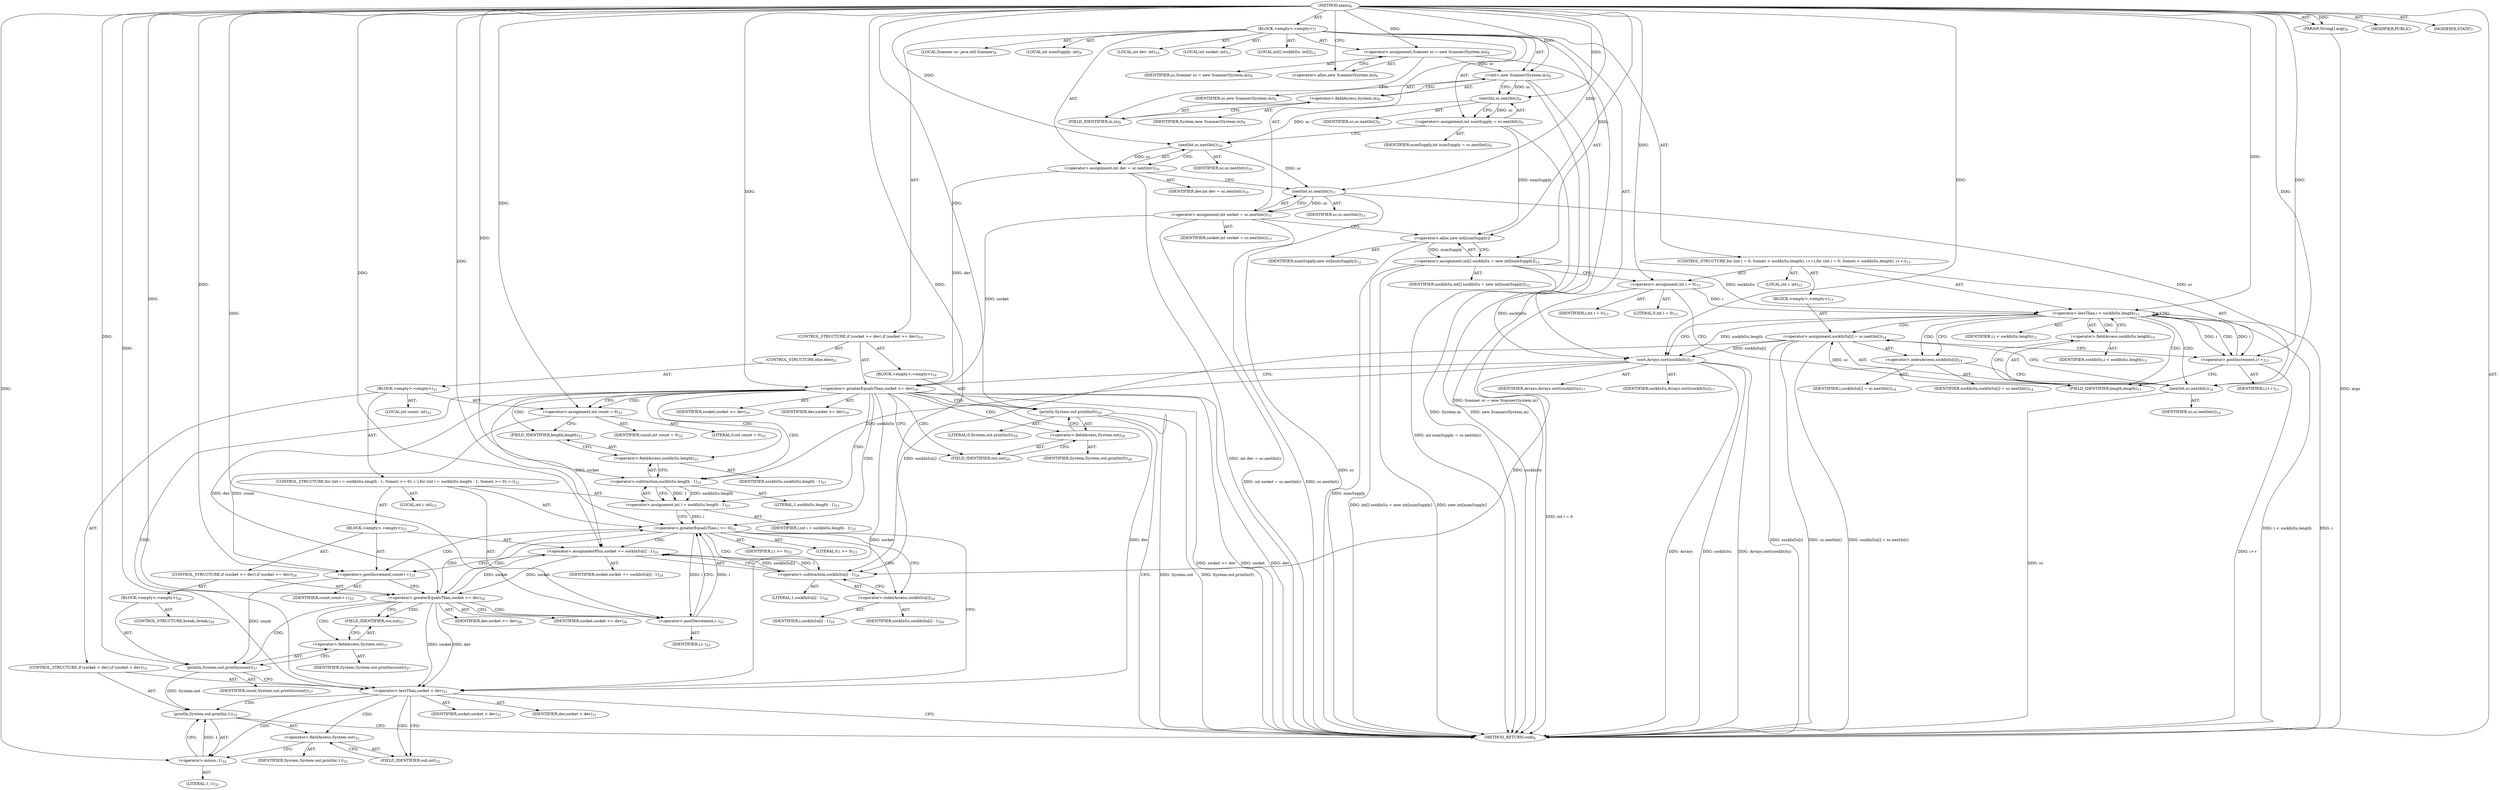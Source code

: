 digraph "main" {  
"19" [label = <(METHOD,main)<SUB>6</SUB>> ]
"20" [label = <(PARAM,String[] args)<SUB>6</SUB>> ]
"21" [label = <(BLOCK,&lt;empty&gt;,&lt;empty&gt;)<SUB>7</SUB>> ]
"4" [label = <(LOCAL,Scanner sc: java.util.Scanner)<SUB>8</SUB>> ]
"22" [label = <(&lt;operator&gt;.assignment,Scanner sc = new Scanner(System.in))<SUB>8</SUB>> ]
"23" [label = <(IDENTIFIER,sc,Scanner sc = new Scanner(System.in))<SUB>8</SUB>> ]
"24" [label = <(&lt;operator&gt;.alloc,new Scanner(System.in))<SUB>8</SUB>> ]
"25" [label = <(&lt;init&gt;,new Scanner(System.in))<SUB>8</SUB>> ]
"3" [label = <(IDENTIFIER,sc,new Scanner(System.in))<SUB>8</SUB>> ]
"26" [label = <(&lt;operator&gt;.fieldAccess,System.in)<SUB>8</SUB>> ]
"27" [label = <(IDENTIFIER,System,new Scanner(System.in))<SUB>8</SUB>> ]
"28" [label = <(FIELD_IDENTIFIER,in,in)<SUB>8</SUB>> ]
"29" [label = <(LOCAL,int numSupply: int)<SUB>9</SUB>> ]
"30" [label = <(&lt;operator&gt;.assignment,int numSupply = sc.nextInt())<SUB>9</SUB>> ]
"31" [label = <(IDENTIFIER,numSupply,int numSupply = sc.nextInt())<SUB>9</SUB>> ]
"32" [label = <(nextInt,sc.nextInt())<SUB>9</SUB>> ]
"33" [label = <(IDENTIFIER,sc,sc.nextInt())<SUB>9</SUB>> ]
"34" [label = <(LOCAL,int dev: int)<SUB>10</SUB>> ]
"35" [label = <(&lt;operator&gt;.assignment,int dev = sc.nextInt())<SUB>10</SUB>> ]
"36" [label = <(IDENTIFIER,dev,int dev = sc.nextInt())<SUB>10</SUB>> ]
"37" [label = <(nextInt,sc.nextInt())<SUB>10</SUB>> ]
"38" [label = <(IDENTIFIER,sc,sc.nextInt())<SUB>10</SUB>> ]
"39" [label = <(LOCAL,int socket: int)<SUB>11</SUB>> ]
"40" [label = <(&lt;operator&gt;.assignment,int socket = sc.nextInt())<SUB>11</SUB>> ]
"41" [label = <(IDENTIFIER,socket,int socket = sc.nextInt())<SUB>11</SUB>> ]
"42" [label = <(nextInt,sc.nextInt())<SUB>11</SUB>> ]
"43" [label = <(IDENTIFIER,sc,sc.nextInt())<SUB>11</SUB>> ]
"44" [label = <(LOCAL,int[] sockInSu: int[])<SUB>12</SUB>> ]
"45" [label = <(&lt;operator&gt;.assignment,int[] sockInSu = new int[numSupply])<SUB>12</SUB>> ]
"46" [label = <(IDENTIFIER,sockInSu,int[] sockInSu = new int[numSupply])<SUB>12</SUB>> ]
"47" [label = <(&lt;operator&gt;.alloc,new int[numSupply])> ]
"48" [label = <(IDENTIFIER,numSupply,new int[numSupply])<SUB>12</SUB>> ]
"49" [label = <(CONTROL_STRUCTURE,for (int i = 0; Some(i &lt; sockInSu.length); i++),for (int i = 0; Some(i &lt; sockInSu.length); i++))<SUB>13</SUB>> ]
"50" [label = <(LOCAL,int i: int)<SUB>13</SUB>> ]
"51" [label = <(&lt;operator&gt;.assignment,int i = 0)<SUB>13</SUB>> ]
"52" [label = <(IDENTIFIER,i,int i = 0)<SUB>13</SUB>> ]
"53" [label = <(LITERAL,0,int i = 0)<SUB>13</SUB>> ]
"54" [label = <(&lt;operator&gt;.lessThan,i &lt; sockInSu.length)<SUB>13</SUB>> ]
"55" [label = <(IDENTIFIER,i,i &lt; sockInSu.length)<SUB>13</SUB>> ]
"56" [label = <(&lt;operator&gt;.fieldAccess,sockInSu.length)<SUB>13</SUB>> ]
"57" [label = <(IDENTIFIER,sockInSu,i &lt; sockInSu.length)<SUB>13</SUB>> ]
"58" [label = <(FIELD_IDENTIFIER,length,length)<SUB>13</SUB>> ]
"59" [label = <(&lt;operator&gt;.postIncrement,i++)<SUB>13</SUB>> ]
"60" [label = <(IDENTIFIER,i,i++)<SUB>13</SUB>> ]
"61" [label = <(BLOCK,&lt;empty&gt;,&lt;empty&gt;)<SUB>13</SUB>> ]
"62" [label = <(&lt;operator&gt;.assignment,sockInSu[i] = sc.nextInt())<SUB>14</SUB>> ]
"63" [label = <(&lt;operator&gt;.indexAccess,sockInSu[i])<SUB>14</SUB>> ]
"64" [label = <(IDENTIFIER,sockInSu,sockInSu[i] = sc.nextInt())<SUB>14</SUB>> ]
"65" [label = <(IDENTIFIER,i,sockInSu[i] = sc.nextInt())<SUB>14</SUB>> ]
"66" [label = <(nextInt,sc.nextInt())<SUB>14</SUB>> ]
"67" [label = <(IDENTIFIER,sc,sc.nextInt())<SUB>14</SUB>> ]
"68" [label = <(sort,Arrays.sort(sockInSu))<SUB>17</SUB>> ]
"69" [label = <(IDENTIFIER,Arrays,Arrays.sort(sockInSu))<SUB>17</SUB>> ]
"70" [label = <(IDENTIFIER,sockInSu,Arrays.sort(sockInSu))<SUB>17</SUB>> ]
"71" [label = <(CONTROL_STRUCTURE,if (socket &gt;= dev),if (socket &gt;= dev))<SUB>19</SUB>> ]
"72" [label = <(&lt;operator&gt;.greaterEqualsThan,socket &gt;= dev)<SUB>19</SUB>> ]
"73" [label = <(IDENTIFIER,socket,socket &gt;= dev)<SUB>19</SUB>> ]
"74" [label = <(IDENTIFIER,dev,socket &gt;= dev)<SUB>19</SUB>> ]
"75" [label = <(BLOCK,&lt;empty&gt;,&lt;empty&gt;)<SUB>19</SUB>> ]
"76" [label = <(println,System.out.println(0))<SUB>20</SUB>> ]
"77" [label = <(&lt;operator&gt;.fieldAccess,System.out)<SUB>20</SUB>> ]
"78" [label = <(IDENTIFIER,System,System.out.println(0))<SUB>20</SUB>> ]
"79" [label = <(FIELD_IDENTIFIER,out,out)<SUB>20</SUB>> ]
"80" [label = <(LITERAL,0,System.out.println(0))<SUB>20</SUB>> ]
"81" [label = <(CONTROL_STRUCTURE,else,else)<SUB>21</SUB>> ]
"82" [label = <(BLOCK,&lt;empty&gt;,&lt;empty&gt;)<SUB>21</SUB>> ]
"83" [label = <(LOCAL,int count: int)<SUB>22</SUB>> ]
"84" [label = <(&lt;operator&gt;.assignment,int count = 0)<SUB>22</SUB>> ]
"85" [label = <(IDENTIFIER,count,int count = 0)<SUB>22</SUB>> ]
"86" [label = <(LITERAL,0,int count = 0)<SUB>22</SUB>> ]
"87" [label = <(CONTROL_STRUCTURE,for (int i = sockInSu.length - 1; Some(i &gt;= 0); i--),for (int i = sockInSu.length - 1; Some(i &gt;= 0); i--))<SUB>23</SUB>> ]
"88" [label = <(LOCAL,int i: int)<SUB>23</SUB>> ]
"89" [label = <(&lt;operator&gt;.assignment,int i = sockInSu.length - 1)<SUB>23</SUB>> ]
"90" [label = <(IDENTIFIER,i,int i = sockInSu.length - 1)<SUB>23</SUB>> ]
"91" [label = <(&lt;operator&gt;.subtraction,sockInSu.length - 1)<SUB>23</SUB>> ]
"92" [label = <(&lt;operator&gt;.fieldAccess,sockInSu.length)<SUB>23</SUB>> ]
"93" [label = <(IDENTIFIER,sockInSu,sockInSu.length - 1)<SUB>23</SUB>> ]
"94" [label = <(FIELD_IDENTIFIER,length,length)<SUB>23</SUB>> ]
"95" [label = <(LITERAL,1,sockInSu.length - 1)<SUB>23</SUB>> ]
"96" [label = <(&lt;operator&gt;.greaterEqualsThan,i &gt;= 0)<SUB>23</SUB>> ]
"97" [label = <(IDENTIFIER,i,i &gt;= 0)<SUB>23</SUB>> ]
"98" [label = <(LITERAL,0,i &gt;= 0)<SUB>23</SUB>> ]
"99" [label = <(&lt;operator&gt;.postDecrement,i--)<SUB>23</SUB>> ]
"100" [label = <(IDENTIFIER,i,i--)<SUB>23</SUB>> ]
"101" [label = <(BLOCK,&lt;empty&gt;,&lt;empty&gt;)<SUB>23</SUB>> ]
"102" [label = <(&lt;operator&gt;.assignmentPlus,socket += sockInSu[i] - 1)<SUB>24</SUB>> ]
"103" [label = <(IDENTIFIER,socket,socket += sockInSu[i] - 1)<SUB>24</SUB>> ]
"104" [label = <(&lt;operator&gt;.subtraction,sockInSu[i] - 1)<SUB>24</SUB>> ]
"105" [label = <(&lt;operator&gt;.indexAccess,sockInSu[i])<SUB>24</SUB>> ]
"106" [label = <(IDENTIFIER,sockInSu,sockInSu[i] - 1)<SUB>24</SUB>> ]
"107" [label = <(IDENTIFIER,i,sockInSu[i] - 1)<SUB>24</SUB>> ]
"108" [label = <(LITERAL,1,sockInSu[i] - 1)<SUB>24</SUB>> ]
"109" [label = <(&lt;operator&gt;.postIncrement,count++)<SUB>25</SUB>> ]
"110" [label = <(IDENTIFIER,count,count++)<SUB>25</SUB>> ]
"111" [label = <(CONTROL_STRUCTURE,if (socket &gt;= dev),if (socket &gt;= dev))<SUB>26</SUB>> ]
"112" [label = <(&lt;operator&gt;.greaterEqualsThan,socket &gt;= dev)<SUB>26</SUB>> ]
"113" [label = <(IDENTIFIER,socket,socket &gt;= dev)<SUB>26</SUB>> ]
"114" [label = <(IDENTIFIER,dev,socket &gt;= dev)<SUB>26</SUB>> ]
"115" [label = <(BLOCK,&lt;empty&gt;,&lt;empty&gt;)<SUB>26</SUB>> ]
"116" [label = <(println,System.out.println(count))<SUB>27</SUB>> ]
"117" [label = <(&lt;operator&gt;.fieldAccess,System.out)<SUB>27</SUB>> ]
"118" [label = <(IDENTIFIER,System,System.out.println(count))<SUB>27</SUB>> ]
"119" [label = <(FIELD_IDENTIFIER,out,out)<SUB>27</SUB>> ]
"120" [label = <(IDENTIFIER,count,System.out.println(count))<SUB>27</SUB>> ]
"121" [label = <(CONTROL_STRUCTURE,break;,break;)<SUB>28</SUB>> ]
"122" [label = <(CONTROL_STRUCTURE,if (socket &lt; dev),if (socket &lt; dev))<SUB>31</SUB>> ]
"123" [label = <(&lt;operator&gt;.lessThan,socket &lt; dev)<SUB>31</SUB>> ]
"124" [label = <(IDENTIFIER,socket,socket &lt; dev)<SUB>31</SUB>> ]
"125" [label = <(IDENTIFIER,dev,socket &lt; dev)<SUB>31</SUB>> ]
"126" [label = <(println,System.out.println(-1))<SUB>32</SUB>> ]
"127" [label = <(&lt;operator&gt;.fieldAccess,System.out)<SUB>32</SUB>> ]
"128" [label = <(IDENTIFIER,System,System.out.println(-1))<SUB>32</SUB>> ]
"129" [label = <(FIELD_IDENTIFIER,out,out)<SUB>32</SUB>> ]
"130" [label = <(&lt;operator&gt;.minus,-1)<SUB>32</SUB>> ]
"131" [label = <(LITERAL,1,-1)<SUB>32</SUB>> ]
"132" [label = <(MODIFIER,PUBLIC)> ]
"133" [label = <(MODIFIER,STATIC)> ]
"134" [label = <(METHOD_RETURN,void)<SUB>6</SUB>> ]
  "19" -> "20"  [ label = "AST: "] 
  "19" -> "21"  [ label = "AST: "] 
  "19" -> "132"  [ label = "AST: "] 
  "19" -> "133"  [ label = "AST: "] 
  "19" -> "134"  [ label = "AST: "] 
  "21" -> "4"  [ label = "AST: "] 
  "21" -> "22"  [ label = "AST: "] 
  "21" -> "25"  [ label = "AST: "] 
  "21" -> "29"  [ label = "AST: "] 
  "21" -> "30"  [ label = "AST: "] 
  "21" -> "34"  [ label = "AST: "] 
  "21" -> "35"  [ label = "AST: "] 
  "21" -> "39"  [ label = "AST: "] 
  "21" -> "40"  [ label = "AST: "] 
  "21" -> "44"  [ label = "AST: "] 
  "21" -> "45"  [ label = "AST: "] 
  "21" -> "49"  [ label = "AST: "] 
  "21" -> "68"  [ label = "AST: "] 
  "21" -> "71"  [ label = "AST: "] 
  "22" -> "23"  [ label = "AST: "] 
  "22" -> "24"  [ label = "AST: "] 
  "25" -> "3"  [ label = "AST: "] 
  "25" -> "26"  [ label = "AST: "] 
  "26" -> "27"  [ label = "AST: "] 
  "26" -> "28"  [ label = "AST: "] 
  "30" -> "31"  [ label = "AST: "] 
  "30" -> "32"  [ label = "AST: "] 
  "32" -> "33"  [ label = "AST: "] 
  "35" -> "36"  [ label = "AST: "] 
  "35" -> "37"  [ label = "AST: "] 
  "37" -> "38"  [ label = "AST: "] 
  "40" -> "41"  [ label = "AST: "] 
  "40" -> "42"  [ label = "AST: "] 
  "42" -> "43"  [ label = "AST: "] 
  "45" -> "46"  [ label = "AST: "] 
  "45" -> "47"  [ label = "AST: "] 
  "47" -> "48"  [ label = "AST: "] 
  "49" -> "50"  [ label = "AST: "] 
  "49" -> "51"  [ label = "AST: "] 
  "49" -> "54"  [ label = "AST: "] 
  "49" -> "59"  [ label = "AST: "] 
  "49" -> "61"  [ label = "AST: "] 
  "51" -> "52"  [ label = "AST: "] 
  "51" -> "53"  [ label = "AST: "] 
  "54" -> "55"  [ label = "AST: "] 
  "54" -> "56"  [ label = "AST: "] 
  "56" -> "57"  [ label = "AST: "] 
  "56" -> "58"  [ label = "AST: "] 
  "59" -> "60"  [ label = "AST: "] 
  "61" -> "62"  [ label = "AST: "] 
  "62" -> "63"  [ label = "AST: "] 
  "62" -> "66"  [ label = "AST: "] 
  "63" -> "64"  [ label = "AST: "] 
  "63" -> "65"  [ label = "AST: "] 
  "66" -> "67"  [ label = "AST: "] 
  "68" -> "69"  [ label = "AST: "] 
  "68" -> "70"  [ label = "AST: "] 
  "71" -> "72"  [ label = "AST: "] 
  "71" -> "75"  [ label = "AST: "] 
  "71" -> "81"  [ label = "AST: "] 
  "72" -> "73"  [ label = "AST: "] 
  "72" -> "74"  [ label = "AST: "] 
  "75" -> "76"  [ label = "AST: "] 
  "76" -> "77"  [ label = "AST: "] 
  "76" -> "80"  [ label = "AST: "] 
  "77" -> "78"  [ label = "AST: "] 
  "77" -> "79"  [ label = "AST: "] 
  "81" -> "82"  [ label = "AST: "] 
  "82" -> "83"  [ label = "AST: "] 
  "82" -> "84"  [ label = "AST: "] 
  "82" -> "87"  [ label = "AST: "] 
  "82" -> "122"  [ label = "AST: "] 
  "84" -> "85"  [ label = "AST: "] 
  "84" -> "86"  [ label = "AST: "] 
  "87" -> "88"  [ label = "AST: "] 
  "87" -> "89"  [ label = "AST: "] 
  "87" -> "96"  [ label = "AST: "] 
  "87" -> "99"  [ label = "AST: "] 
  "87" -> "101"  [ label = "AST: "] 
  "89" -> "90"  [ label = "AST: "] 
  "89" -> "91"  [ label = "AST: "] 
  "91" -> "92"  [ label = "AST: "] 
  "91" -> "95"  [ label = "AST: "] 
  "92" -> "93"  [ label = "AST: "] 
  "92" -> "94"  [ label = "AST: "] 
  "96" -> "97"  [ label = "AST: "] 
  "96" -> "98"  [ label = "AST: "] 
  "99" -> "100"  [ label = "AST: "] 
  "101" -> "102"  [ label = "AST: "] 
  "101" -> "109"  [ label = "AST: "] 
  "101" -> "111"  [ label = "AST: "] 
  "102" -> "103"  [ label = "AST: "] 
  "102" -> "104"  [ label = "AST: "] 
  "104" -> "105"  [ label = "AST: "] 
  "104" -> "108"  [ label = "AST: "] 
  "105" -> "106"  [ label = "AST: "] 
  "105" -> "107"  [ label = "AST: "] 
  "109" -> "110"  [ label = "AST: "] 
  "111" -> "112"  [ label = "AST: "] 
  "111" -> "115"  [ label = "AST: "] 
  "112" -> "113"  [ label = "AST: "] 
  "112" -> "114"  [ label = "AST: "] 
  "115" -> "116"  [ label = "AST: "] 
  "115" -> "121"  [ label = "AST: "] 
  "116" -> "117"  [ label = "AST: "] 
  "116" -> "120"  [ label = "AST: "] 
  "117" -> "118"  [ label = "AST: "] 
  "117" -> "119"  [ label = "AST: "] 
  "122" -> "123"  [ label = "AST: "] 
  "122" -> "126"  [ label = "AST: "] 
  "123" -> "124"  [ label = "AST: "] 
  "123" -> "125"  [ label = "AST: "] 
  "126" -> "127"  [ label = "AST: "] 
  "126" -> "130"  [ label = "AST: "] 
  "127" -> "128"  [ label = "AST: "] 
  "127" -> "129"  [ label = "AST: "] 
  "130" -> "131"  [ label = "AST: "] 
  "22" -> "28"  [ label = "CFG: "] 
  "25" -> "32"  [ label = "CFG: "] 
  "30" -> "37"  [ label = "CFG: "] 
  "35" -> "42"  [ label = "CFG: "] 
  "40" -> "47"  [ label = "CFG: "] 
  "45" -> "51"  [ label = "CFG: "] 
  "68" -> "72"  [ label = "CFG: "] 
  "24" -> "22"  [ label = "CFG: "] 
  "26" -> "25"  [ label = "CFG: "] 
  "32" -> "30"  [ label = "CFG: "] 
  "37" -> "35"  [ label = "CFG: "] 
  "42" -> "40"  [ label = "CFG: "] 
  "47" -> "45"  [ label = "CFG: "] 
  "51" -> "58"  [ label = "CFG: "] 
  "54" -> "63"  [ label = "CFG: "] 
  "54" -> "68"  [ label = "CFG: "] 
  "59" -> "58"  [ label = "CFG: "] 
  "72" -> "79"  [ label = "CFG: "] 
  "72" -> "84"  [ label = "CFG: "] 
  "28" -> "26"  [ label = "CFG: "] 
  "56" -> "54"  [ label = "CFG: "] 
  "62" -> "59"  [ label = "CFG: "] 
  "76" -> "134"  [ label = "CFG: "] 
  "58" -> "56"  [ label = "CFG: "] 
  "63" -> "66"  [ label = "CFG: "] 
  "66" -> "62"  [ label = "CFG: "] 
  "77" -> "76"  [ label = "CFG: "] 
  "84" -> "94"  [ label = "CFG: "] 
  "79" -> "77"  [ label = "CFG: "] 
  "89" -> "96"  [ label = "CFG: "] 
  "96" -> "105"  [ label = "CFG: "] 
  "96" -> "123"  [ label = "CFG: "] 
  "99" -> "96"  [ label = "CFG: "] 
  "123" -> "134"  [ label = "CFG: "] 
  "123" -> "129"  [ label = "CFG: "] 
  "126" -> "134"  [ label = "CFG: "] 
  "91" -> "89"  [ label = "CFG: "] 
  "102" -> "109"  [ label = "CFG: "] 
  "109" -> "112"  [ label = "CFG: "] 
  "127" -> "130"  [ label = "CFG: "] 
  "130" -> "126"  [ label = "CFG: "] 
  "92" -> "91"  [ label = "CFG: "] 
  "104" -> "102"  [ label = "CFG: "] 
  "112" -> "119"  [ label = "CFG: "] 
  "112" -> "99"  [ label = "CFG: "] 
  "129" -> "127"  [ label = "CFG: "] 
  "94" -> "92"  [ label = "CFG: "] 
  "105" -> "104"  [ label = "CFG: "] 
  "116" -> "123"  [ label = "CFG: "] 
  "117" -> "116"  [ label = "CFG: "] 
  "119" -> "117"  [ label = "CFG: "] 
  "19" -> "24"  [ label = "CFG: "] 
  "20" -> "134"  [ label = "DDG: args"] 
  "22" -> "134"  [ label = "DDG: Scanner sc = new Scanner(System.in)"] 
  "25" -> "134"  [ label = "DDG: System.in"] 
  "25" -> "134"  [ label = "DDG: new Scanner(System.in)"] 
  "30" -> "134"  [ label = "DDG: int numSupply = sc.nextInt()"] 
  "35" -> "134"  [ label = "DDG: int dev = sc.nextInt()"] 
  "42" -> "134"  [ label = "DDG: sc"] 
  "40" -> "134"  [ label = "DDG: sc.nextInt()"] 
  "40" -> "134"  [ label = "DDG: int socket = sc.nextInt()"] 
  "47" -> "134"  [ label = "DDG: numSupply"] 
  "45" -> "134"  [ label = "DDG: new int[numSupply]"] 
  "45" -> "134"  [ label = "DDG: int[] sockInSu = new int[numSupply]"] 
  "51" -> "134"  [ label = "DDG: int i = 0"] 
  "54" -> "134"  [ label = "DDG: i"] 
  "54" -> "134"  [ label = "DDG: i &lt; sockInSu.length"] 
  "68" -> "134"  [ label = "DDG: sockInSu"] 
  "68" -> "134"  [ label = "DDG: Arrays.sort(sockInSu)"] 
  "72" -> "134"  [ label = "DDG: socket"] 
  "72" -> "134"  [ label = "DDG: dev"] 
  "72" -> "134"  [ label = "DDG: socket &gt;= dev"] 
  "76" -> "134"  [ label = "DDG: System.out"] 
  "76" -> "134"  [ label = "DDG: System.out.println(0)"] 
  "62" -> "134"  [ label = "DDG: sockInSu[i]"] 
  "66" -> "134"  [ label = "DDG: sc"] 
  "62" -> "134"  [ label = "DDG: sc.nextInt()"] 
  "62" -> "134"  [ label = "DDG: sockInSu[i] = sc.nextInt()"] 
  "59" -> "134"  [ label = "DDG: i++"] 
  "68" -> "134"  [ label = "DDG: Arrays"] 
  "19" -> "20"  [ label = "DDG: "] 
  "19" -> "22"  [ label = "DDG: "] 
  "32" -> "30"  [ label = "DDG: sc"] 
  "37" -> "35"  [ label = "DDG: sc"] 
  "42" -> "40"  [ label = "DDG: sc"] 
  "47" -> "45"  [ label = "DDG: numSupply"] 
  "22" -> "25"  [ label = "DDG: sc"] 
  "19" -> "25"  [ label = "DDG: "] 
  "19" -> "51"  [ label = "DDG: "] 
  "19" -> "68"  [ label = "DDG: "] 
  "45" -> "68"  [ label = "DDG: sockInSu"] 
  "54" -> "68"  [ label = "DDG: sockInSu.length"] 
  "62" -> "68"  [ label = "DDG: sockInSu[i]"] 
  "25" -> "32"  [ label = "DDG: sc"] 
  "19" -> "32"  [ label = "DDG: "] 
  "32" -> "37"  [ label = "DDG: sc"] 
  "19" -> "37"  [ label = "DDG: "] 
  "37" -> "42"  [ label = "DDG: sc"] 
  "19" -> "42"  [ label = "DDG: "] 
  "30" -> "47"  [ label = "DDG: numSupply"] 
  "19" -> "47"  [ label = "DDG: "] 
  "51" -> "54"  [ label = "DDG: i"] 
  "59" -> "54"  [ label = "DDG: i"] 
  "19" -> "54"  [ label = "DDG: "] 
  "45" -> "54"  [ label = "DDG: sockInSu"] 
  "54" -> "59"  [ label = "DDG: i"] 
  "19" -> "59"  [ label = "DDG: "] 
  "66" -> "62"  [ label = "DDG: sc"] 
  "40" -> "72"  [ label = "DDG: socket"] 
  "19" -> "72"  [ label = "DDG: "] 
  "35" -> "72"  [ label = "DDG: dev"] 
  "19" -> "76"  [ label = "DDG: "] 
  "19" -> "84"  [ label = "DDG: "] 
  "42" -> "66"  [ label = "DDG: sc"] 
  "19" -> "66"  [ label = "DDG: "] 
  "91" -> "89"  [ label = "DDG: sockInSu.length"] 
  "91" -> "89"  [ label = "DDG: 1"] 
  "89" -> "96"  [ label = "DDG: i"] 
  "99" -> "96"  [ label = "DDG: i"] 
  "19" -> "96"  [ label = "DDG: "] 
  "96" -> "99"  [ label = "DDG: i"] 
  "19" -> "99"  [ label = "DDG: "] 
  "104" -> "102"  [ label = "DDG: sockInSu[i]"] 
  "104" -> "102"  [ label = "DDG: 1"] 
  "72" -> "123"  [ label = "DDG: socket"] 
  "112" -> "123"  [ label = "DDG: socket"] 
  "19" -> "123"  [ label = "DDG: "] 
  "72" -> "123"  [ label = "DDG: dev"] 
  "112" -> "123"  [ label = "DDG: dev"] 
  "116" -> "126"  [ label = "DDG: System.out"] 
  "130" -> "126"  [ label = "DDG: 1"] 
  "68" -> "91"  [ label = "DDG: sockInSu"] 
  "19" -> "91"  [ label = "DDG: "] 
  "72" -> "102"  [ label = "DDG: socket"] 
  "112" -> "102"  [ label = "DDG: socket"] 
  "19" -> "102"  [ label = "DDG: "] 
  "84" -> "109"  [ label = "DDG: count"] 
  "19" -> "109"  [ label = "DDG: "] 
  "19" -> "130"  [ label = "DDG: "] 
  "68" -> "104"  [ label = "DDG: sockInSu"] 
  "62" -> "104"  [ label = "DDG: sockInSu[i]"] 
  "19" -> "104"  [ label = "DDG: "] 
  "102" -> "112"  [ label = "DDG: socket"] 
  "19" -> "112"  [ label = "DDG: "] 
  "72" -> "112"  [ label = "DDG: dev"] 
  "109" -> "116"  [ label = "DDG: count"] 
  "19" -> "116"  [ label = "DDG: "] 
  "54" -> "66"  [ label = "CDG: "] 
  "54" -> "56"  [ label = "CDG: "] 
  "54" -> "59"  [ label = "CDG: "] 
  "54" -> "54"  [ label = "CDG: "] 
  "54" -> "58"  [ label = "CDG: "] 
  "54" -> "63"  [ label = "CDG: "] 
  "54" -> "62"  [ label = "CDG: "] 
  "72" -> "94"  [ label = "CDG: "] 
  "72" -> "96"  [ label = "CDG: "] 
  "72" -> "77"  [ label = "CDG: "] 
  "72" -> "89"  [ label = "CDG: "] 
  "72" -> "84"  [ label = "CDG: "] 
  "72" -> "92"  [ label = "CDG: "] 
  "72" -> "123"  [ label = "CDG: "] 
  "72" -> "76"  [ label = "CDG: "] 
  "72" -> "91"  [ label = "CDG: "] 
  "72" -> "79"  [ label = "CDG: "] 
  "96" -> "102"  [ label = "CDG: "] 
  "96" -> "104"  [ label = "CDG: "] 
  "96" -> "112"  [ label = "CDG: "] 
  "96" -> "105"  [ label = "CDG: "] 
  "96" -> "109"  [ label = "CDG: "] 
  "123" -> "129"  [ label = "CDG: "] 
  "123" -> "126"  [ label = "CDG: "] 
  "123" -> "130"  [ label = "CDG: "] 
  "123" -> "127"  [ label = "CDG: "] 
  "112" -> "96"  [ label = "CDG: "] 
  "112" -> "116"  [ label = "CDG: "] 
  "112" -> "99"  [ label = "CDG: "] 
  "112" -> "119"  [ label = "CDG: "] 
  "112" -> "117"  [ label = "CDG: "] 
}
